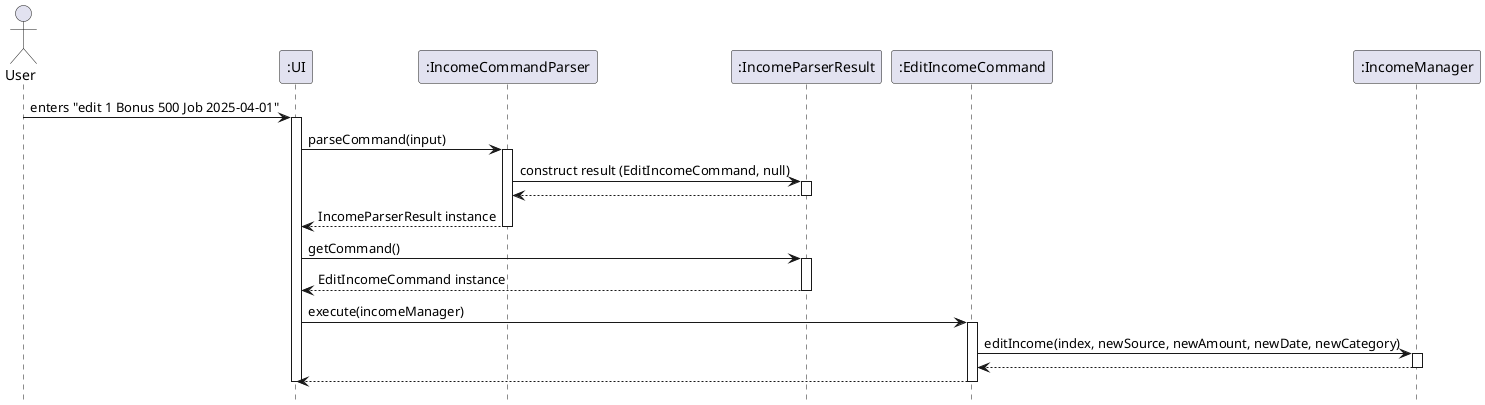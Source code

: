 @startuml
actor User
participant ":UI"
participant ":IncomeCommandParser"
participant ":IncomeParserResult"
participant ":EditIncomeCommand"
participant ":IncomeManager"
hide footbox

User -> ":UI" : enters "edit 1 Bonus 500 Job 2025-04-01"
activate ":UI"

":UI" -> ":IncomeCommandParser": parseCommand(input)
activate ":IncomeCommandParser"

":IncomeCommandParser" -> ":IncomeParserResult": construct result (EditIncomeCommand, null)
activate ":IncomeParserResult"
":IncomeParserResult" --> ":IncomeCommandParser"
deactivate ":IncomeParserResult"

":IncomeCommandParser" --> ":UI": IncomeParserResult instance
deactivate ":IncomeCommandParser"

":UI" -> ":IncomeParserResult": getCommand()
activate ":IncomeParserResult"
":IncomeParserResult" --> ":UI": EditIncomeCommand instance
deactivate ":IncomeParserResult"

":UI" -> ":EditIncomeCommand": execute(incomeManager)
activate ":EditIncomeCommand"

":EditIncomeCommand" -> ":IncomeManager": editIncome(index, newSource, newAmount, newDate, newCategory)
activate ":IncomeManager"
":IncomeManager" --> ":EditIncomeCommand"
deactivate ":IncomeManager"

":EditIncomeCommand" --> ":UI"
deactivate ":EditIncomeCommand"

deactivate ":UI"
@enduml
